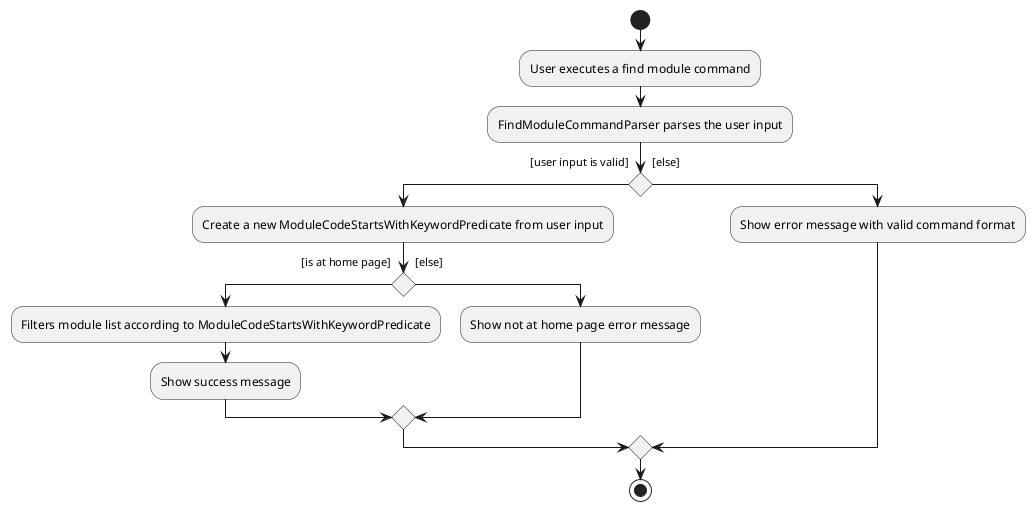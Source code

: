 @startuml
start
:User executes a find module command;

'Since the beta syntax does not support placing the condition outside the
'diamond we place it as the true branch instead.

:FindModuleCommandParser parses the user input;

if () then ([user input is valid]
)
:Create a new ModuleCodeStartsWithKeywordPredicate from user input;
    if () then ([is at home page]
    )
    :Filters module list according to ModuleCodeStartsWithKeywordPredicate;
    :Show success message;
    else ([else]
    )
    :Show not at home page error message;
    endif
else ([else]
)
:Show error message with valid command format;
endif
stop
@enduml
